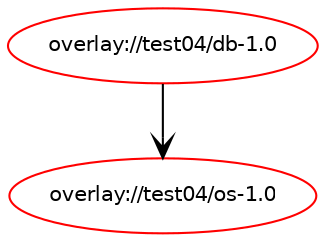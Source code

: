 digraph prolog {

newrank=true;
concentrate=true;
compound=true;
graph [rankdir=TD];#, ranksep=2.5, nodesep=0.2];
edge  [arrowhead=vee];
node  [fontname=Helvetica,fontsize=10];

"overlay://test04/db-1.0" [color=red, href="../test04/db-1.0-depend.svg"];
"overlay://test04/db-1.0" -> "overlay://test04/os-1.0"
"overlay://test04/os-1.0" [color=red, href="../test04/os-1.0-depend.svg"];
}
